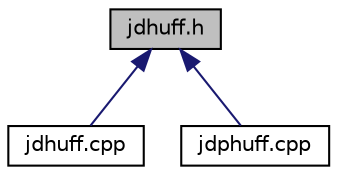 digraph "jdhuff.h"
{
 // INTERACTIVE_SVG=YES
  edge [fontname="Helvetica",fontsize="10",labelfontname="Helvetica",labelfontsize="10"];
  node [fontname="Helvetica",fontsize="10",shape=record];
  Node1 [label="jdhuff.h",height=0.2,width=0.4,color="black", fillcolor="grey75", style="filled", fontcolor="black"];
  Node1 -> Node2 [dir="back",color="midnightblue",fontsize="10",style="solid",fontname="Helvetica"];
  Node2 [label="jdhuff.cpp",height=0.2,width=0.4,color="black", fillcolor="white", style="filled",URL="$jdhuff_8cpp.html"];
  Node1 -> Node3 [dir="back",color="midnightblue",fontsize="10",style="solid",fontname="Helvetica"];
  Node3 [label="jdphuff.cpp",height=0.2,width=0.4,color="black", fillcolor="white", style="filled",URL="$jdphuff_8cpp.html"];
}
